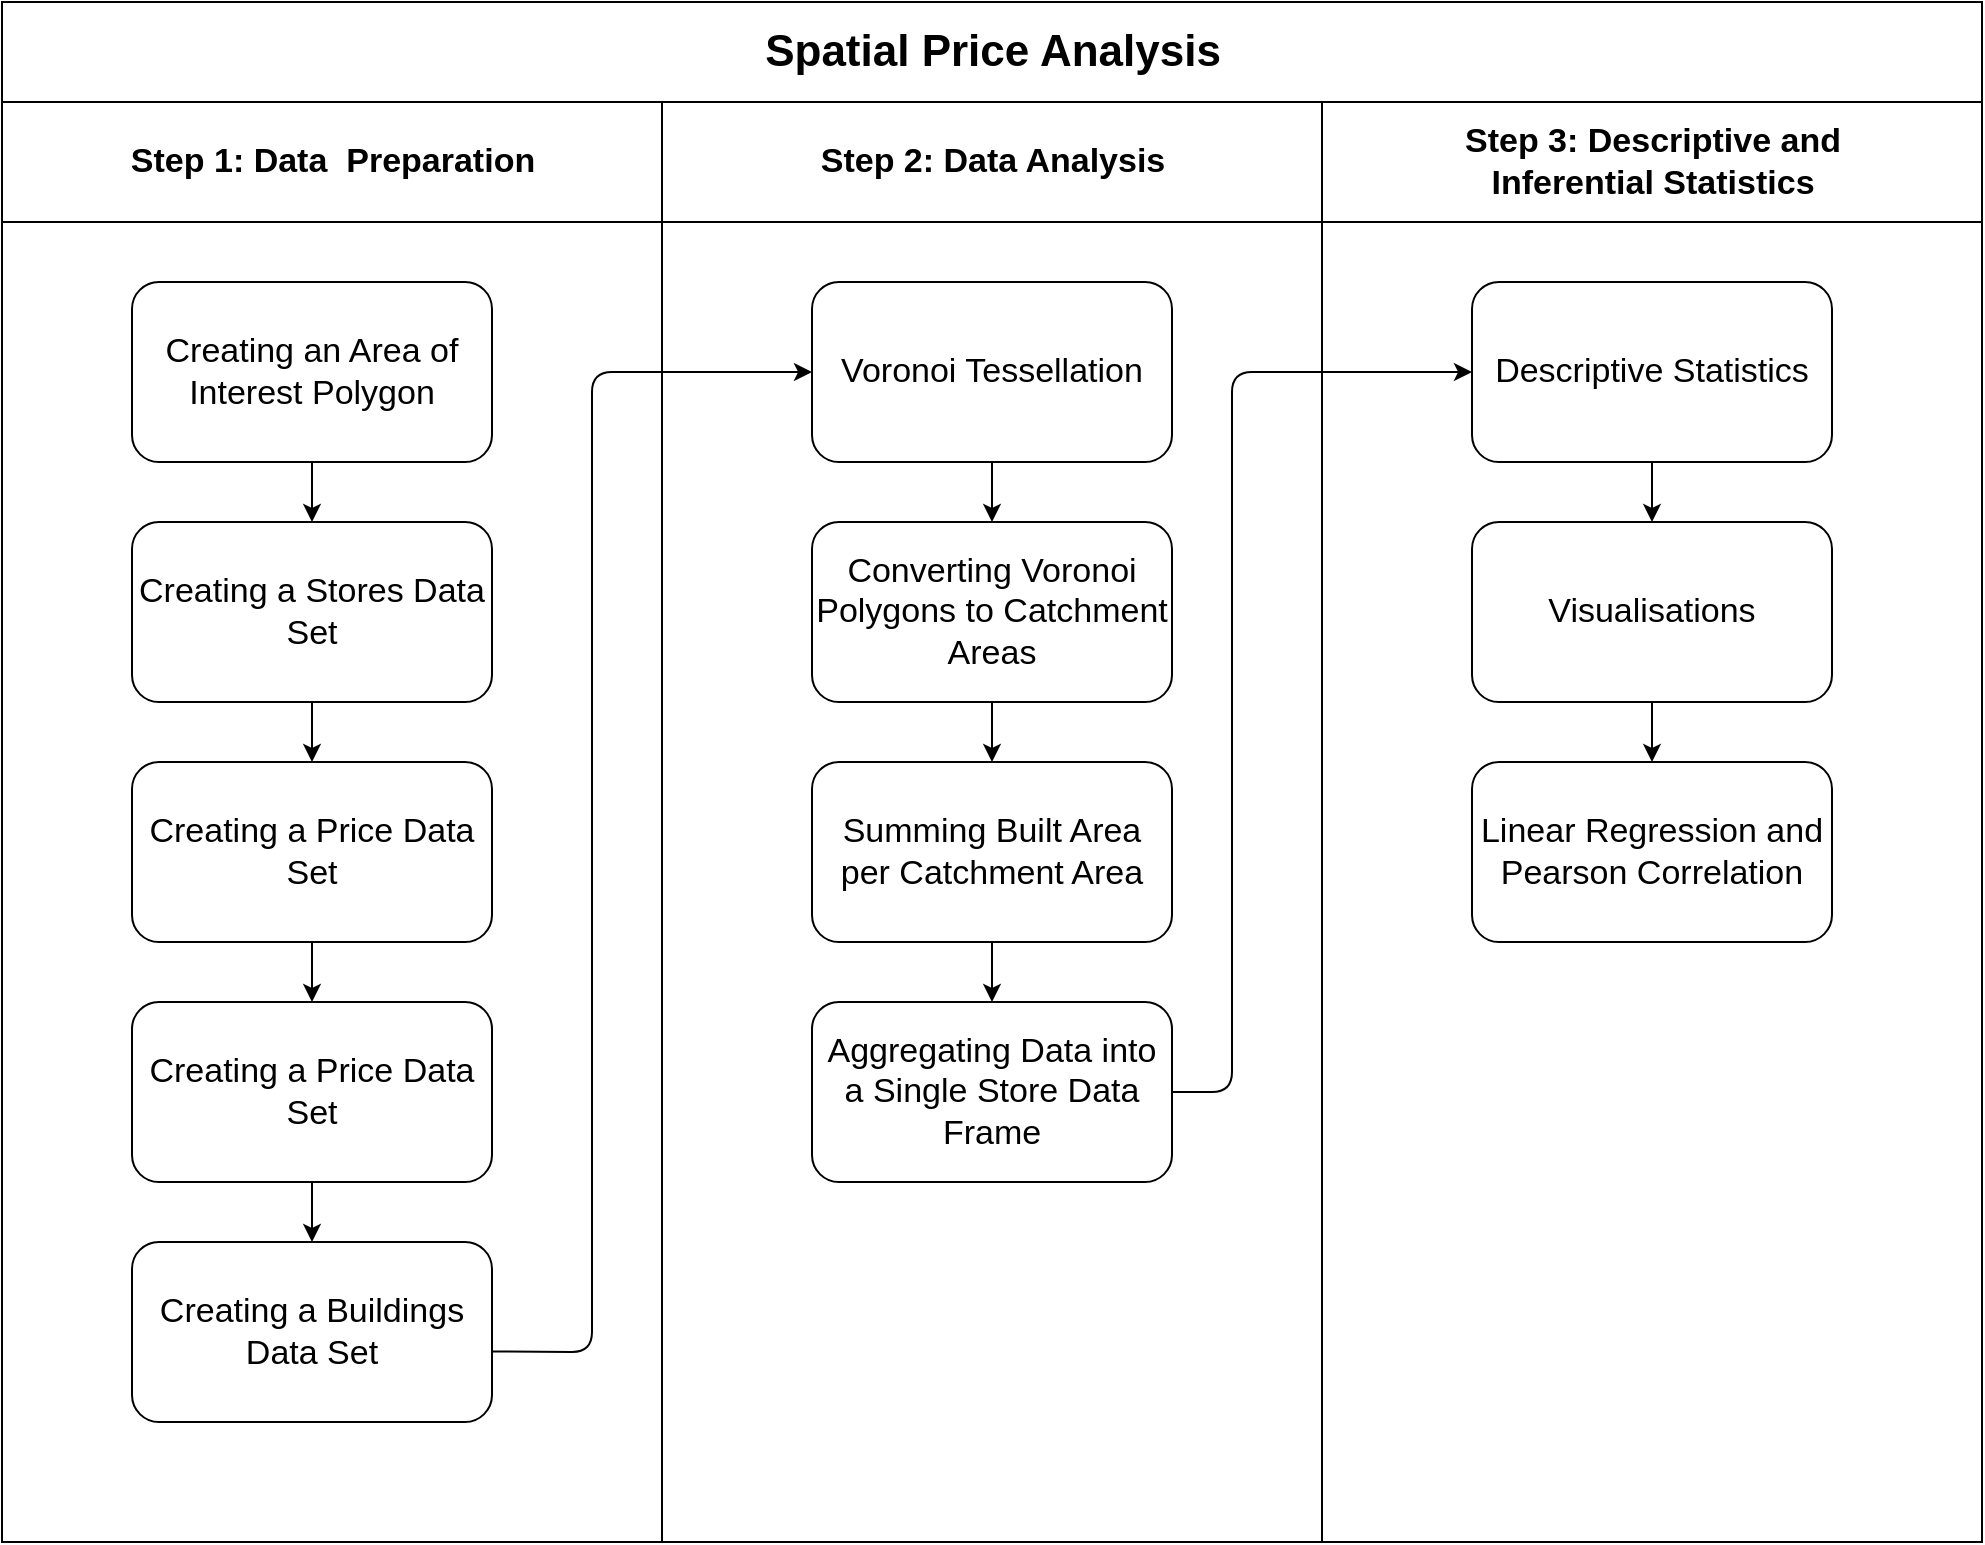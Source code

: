 <mxfile version="12.6.6" type="device"><diagram name="Page-1" id="74e2e168-ea6b-b213-b513-2b3c1d86103e"><mxGraphModel dx="1483" dy="781" grid="1" gridSize="10" guides="1" tooltips="1" connect="1" arrows="1" fold="1" page="1" pageScale="1" pageWidth="1100" pageHeight="850" background="#ffffff" math="0" shadow="0"><root><mxCell id="0"/><mxCell id="1" parent="0"/><mxCell id="uvFWG94UkX47DqU9Ah1x-1" value="Spatial Price Analysis" style="swimlane;html=1;childLayout=stackLayout;resizeParent=1;resizeParentMax=0;startSize=50;fontFamily=Helvetica;fontSize=22;" vertex="1" parent="1"><mxGeometry x="65" y="30" width="990" height="770" as="geometry"/></mxCell><mxCell id="uvFWG94UkX47DqU9Ah1x-3" value="Step 1: Data&amp;nbsp; Preparation" style="swimlane;html=1;startSize=60;fontSize=17;" vertex="1" parent="uvFWG94UkX47DqU9Ah1x-1"><mxGeometry y="50" width="330" height="720" as="geometry"/></mxCell><mxCell id="uvFWG94UkX47DqU9Ah1x-9" value="Creating an Area of Interest Polygon" style="rounded=1;whiteSpace=wrap;html=1;fontFamily=Helvetica;fontSize=17;" vertex="1" parent="uvFWG94UkX47DqU9Ah1x-3"><mxGeometry x="65" y="90" width="180" height="90" as="geometry"/></mxCell><mxCell id="uvFWG94UkX47DqU9Ah1x-12" value="Creating a Stores Data Set" style="rounded=1;whiteSpace=wrap;html=1;fontFamily=Helvetica;fontSize=17;" vertex="1" parent="uvFWG94UkX47DqU9Ah1x-3"><mxGeometry x="65" y="210" width="180" height="90" as="geometry"/></mxCell><mxCell id="uvFWG94UkX47DqU9Ah1x-13" value="Creating a Price Data Set" style="rounded=1;whiteSpace=wrap;html=1;fontFamily=Helvetica;fontSize=17;" vertex="1" parent="uvFWG94UkX47DqU9Ah1x-3"><mxGeometry x="65" y="330" width="180" height="90" as="geometry"/></mxCell><mxCell id="uvFWG94UkX47DqU9Ah1x-14" value="Creating a Price Data Set" style="rounded=1;whiteSpace=wrap;html=1;fontFamily=Helvetica;fontSize=17;" vertex="1" parent="uvFWG94UkX47DqU9Ah1x-3"><mxGeometry x="65" y="450" width="180" height="90" as="geometry"/></mxCell><mxCell id="uvFWG94UkX47DqU9Ah1x-15" value="Creating a Buildings Data Set" style="rounded=1;whiteSpace=wrap;html=1;fontFamily=Helvetica;fontSize=17;" vertex="1" parent="uvFWG94UkX47DqU9Ah1x-3"><mxGeometry x="65" y="570" width="180" height="90" as="geometry"/></mxCell><mxCell id="uvFWG94UkX47DqU9Ah1x-16" value="" style="endArrow=classic;html=1;fontFamily=Helvetica;fontSize=17;entryX=0.5;entryY=0;entryDx=0;entryDy=0;" edge="1" parent="uvFWG94UkX47DqU9Ah1x-3" source="uvFWG94UkX47DqU9Ah1x-9" target="uvFWG94UkX47DqU9Ah1x-12"><mxGeometry width="50" height="50" relative="1" as="geometry"><mxPoint x="5" y="790" as="sourcePoint"/><mxPoint x="55" y="740" as="targetPoint"/></mxGeometry></mxCell><mxCell id="uvFWG94UkX47DqU9Ah1x-17" value="" style="endArrow=classic;html=1;fontFamily=Helvetica;fontSize=17;" edge="1" parent="uvFWG94UkX47DqU9Ah1x-3" source="uvFWG94UkX47DqU9Ah1x-12" target="uvFWG94UkX47DqU9Ah1x-13"><mxGeometry width="50" height="50" relative="1" as="geometry"><mxPoint x="5" y="790" as="sourcePoint"/><mxPoint x="55" y="740" as="targetPoint"/></mxGeometry></mxCell><mxCell id="uvFWG94UkX47DqU9Ah1x-18" value="" style="endArrow=classic;html=1;fontFamily=Helvetica;fontSize=17;" edge="1" parent="uvFWG94UkX47DqU9Ah1x-3" source="uvFWG94UkX47DqU9Ah1x-13" target="uvFWG94UkX47DqU9Ah1x-14"><mxGeometry width="50" height="50" relative="1" as="geometry"><mxPoint x="5" y="790" as="sourcePoint"/><mxPoint x="55" y="740" as="targetPoint"/></mxGeometry></mxCell><mxCell id="uvFWG94UkX47DqU9Ah1x-19" value="" style="endArrow=classic;html=1;fontFamily=Helvetica;fontSize=17;" edge="1" parent="uvFWG94UkX47DqU9Ah1x-3" source="uvFWG94UkX47DqU9Ah1x-14" target="uvFWG94UkX47DqU9Ah1x-15"><mxGeometry width="50" height="50" relative="1" as="geometry"><mxPoint x="5" y="790" as="sourcePoint"/><mxPoint x="55" y="740" as="targetPoint"/></mxGeometry></mxCell><mxCell id="uvFWG94UkX47DqU9Ah1x-5" value="Step 2: Data Analysis" style="swimlane;html=1;startSize=60;fontSize=17;" vertex="1" parent="uvFWG94UkX47DqU9Ah1x-1"><mxGeometry x="330" y="50" width="330" height="720" as="geometry"/></mxCell><mxCell id="uvFWG94UkX47DqU9Ah1x-21" value="Voronoi Tessellation" style="rounded=1;whiteSpace=wrap;html=1;fontFamily=Helvetica;fontSize=17;" vertex="1" parent="uvFWG94UkX47DqU9Ah1x-5"><mxGeometry x="75" y="90" width="180" height="90" as="geometry"/></mxCell><mxCell id="uvFWG94UkX47DqU9Ah1x-22" value="Converting Voronoi Polygons to Catchment Areas" style="rounded=1;whiteSpace=wrap;html=1;fontFamily=Helvetica;fontSize=17;" vertex="1" parent="uvFWG94UkX47DqU9Ah1x-5"><mxGeometry x="75" y="210" width="180" height="90" as="geometry"/></mxCell><mxCell id="uvFWG94UkX47DqU9Ah1x-23" value="Summing Built Area per Catchment Area" style="rounded=1;whiteSpace=wrap;html=1;fontFamily=Helvetica;fontSize=17;" vertex="1" parent="uvFWG94UkX47DqU9Ah1x-5"><mxGeometry x="75" y="330" width="180" height="90" as="geometry"/></mxCell><mxCell id="uvFWG94UkX47DqU9Ah1x-24" value="Aggregating Data into a Single Store Data Frame" style="rounded=1;whiteSpace=wrap;html=1;fontFamily=Helvetica;fontSize=17;" vertex="1" parent="uvFWG94UkX47DqU9Ah1x-5"><mxGeometry x="75" y="450" width="180" height="90" as="geometry"/></mxCell><mxCell id="uvFWG94UkX47DqU9Ah1x-25" value="" style="endArrow=classic;html=1;fontFamily=Helvetica;fontSize=17;" edge="1" parent="uvFWG94UkX47DqU9Ah1x-5" source="uvFWG94UkX47DqU9Ah1x-21" target="uvFWG94UkX47DqU9Ah1x-22"><mxGeometry width="50" height="50" relative="1" as="geometry"><mxPoint x="-325" y="790" as="sourcePoint"/><mxPoint x="-275" y="740" as="targetPoint"/></mxGeometry></mxCell><mxCell id="uvFWG94UkX47DqU9Ah1x-26" value="" style="endArrow=classic;html=1;fontFamily=Helvetica;fontSize=17;" edge="1" parent="uvFWG94UkX47DqU9Ah1x-5" source="uvFWG94UkX47DqU9Ah1x-22" target="uvFWG94UkX47DqU9Ah1x-23"><mxGeometry width="50" height="50" relative="1" as="geometry"><mxPoint x="-325" y="790" as="sourcePoint"/><mxPoint x="-275" y="740" as="targetPoint"/></mxGeometry></mxCell><mxCell id="uvFWG94UkX47DqU9Ah1x-27" value="" style="endArrow=classic;html=1;fontFamily=Helvetica;fontSize=17;" edge="1" parent="uvFWG94UkX47DqU9Ah1x-5" source="uvFWG94UkX47DqU9Ah1x-23" target="uvFWG94UkX47DqU9Ah1x-24"><mxGeometry width="50" height="50" relative="1" as="geometry"><mxPoint x="-325" y="790" as="sourcePoint"/><mxPoint x="-275" y="740" as="targetPoint"/></mxGeometry></mxCell><mxCell id="uvFWG94UkX47DqU9Ah1x-4" value="&lt;div&gt;Step 3: Descriptive and&lt;/div&gt;&lt;div&gt; Inferential Statistics&lt;/div&gt;" style="swimlane;html=1;startSize=60;fontSize=17;" vertex="1" parent="uvFWG94UkX47DqU9Ah1x-1"><mxGeometry x="660" y="50" width="330" height="720" as="geometry"/></mxCell><mxCell id="uvFWG94UkX47DqU9Ah1x-28" value="Descriptive Statistics" style="rounded=1;whiteSpace=wrap;html=1;fontFamily=Helvetica;fontSize=17;" vertex="1" parent="uvFWG94UkX47DqU9Ah1x-4"><mxGeometry x="75" y="90" width="180" height="90" as="geometry"/></mxCell><mxCell id="uvFWG94UkX47DqU9Ah1x-30" value="Visualisations" style="rounded=1;whiteSpace=wrap;html=1;fontFamily=Helvetica;fontSize=17;" vertex="1" parent="uvFWG94UkX47DqU9Ah1x-4"><mxGeometry x="75" y="210" width="180" height="90" as="geometry"/></mxCell><mxCell id="uvFWG94UkX47DqU9Ah1x-31" value="Linear Regression and Pearson Correlation" style="rounded=1;whiteSpace=wrap;html=1;fontFamily=Helvetica;fontSize=17;" vertex="1" parent="uvFWG94UkX47DqU9Ah1x-4"><mxGeometry x="75" y="330" width="180" height="90" as="geometry"/></mxCell><mxCell id="uvFWG94UkX47DqU9Ah1x-32" value="" style="endArrow=classic;html=1;fontFamily=Helvetica;fontSize=17;" edge="1" parent="uvFWG94UkX47DqU9Ah1x-4" source="uvFWG94UkX47DqU9Ah1x-28" target="uvFWG94UkX47DqU9Ah1x-30"><mxGeometry width="50" height="50" relative="1" as="geometry"><mxPoint x="-655" y="790" as="sourcePoint"/><mxPoint x="-605" y="740" as="targetPoint"/></mxGeometry></mxCell><mxCell id="uvFWG94UkX47DqU9Ah1x-33" value="" style="endArrow=classic;html=1;fontFamily=Helvetica;fontSize=17;" edge="1" parent="uvFWG94UkX47DqU9Ah1x-4" target="uvFWG94UkX47DqU9Ah1x-31"><mxGeometry width="50" height="50" relative="1" as="geometry"><mxPoint x="165" y="300" as="sourcePoint"/><mxPoint x="215" y="250" as="targetPoint"/></mxGeometry></mxCell><mxCell id="uvFWG94UkX47DqU9Ah1x-29" value="" style="endArrow=classic;html=1;fontFamily=Helvetica;fontSize=17;exitX=0.999;exitY=0.608;exitDx=0;exitDy=0;exitPerimeter=0;" edge="1" parent="uvFWG94UkX47DqU9Ah1x-1" source="uvFWG94UkX47DqU9Ah1x-15" target="uvFWG94UkX47DqU9Ah1x-21"><mxGeometry width="50" height="50" relative="1" as="geometry"><mxPoint x="5" y="840" as="sourcePoint"/><mxPoint x="55" y="790" as="targetPoint"/><Array as="points"><mxPoint x="295" y="675"/><mxPoint x="295" y="185"/></Array></mxGeometry></mxCell><mxCell id="uvFWG94UkX47DqU9Ah1x-34" value="" style="endArrow=classic;html=1;fontFamily=Helvetica;fontSize=17;exitX=1;exitY=0.5;exitDx=0;exitDy=0;" edge="1" parent="uvFWG94UkX47DqU9Ah1x-1" source="uvFWG94UkX47DqU9Ah1x-24" target="uvFWG94UkX47DqU9Ah1x-28"><mxGeometry width="50" height="50" relative="1" as="geometry"><mxPoint x="485" y="580" as="sourcePoint"/><mxPoint x="535" y="530" as="targetPoint"/><Array as="points"><mxPoint x="615" y="545"/><mxPoint x="615" y="185"/></Array></mxGeometry></mxCell></root></mxGraphModel></diagram></mxfile>